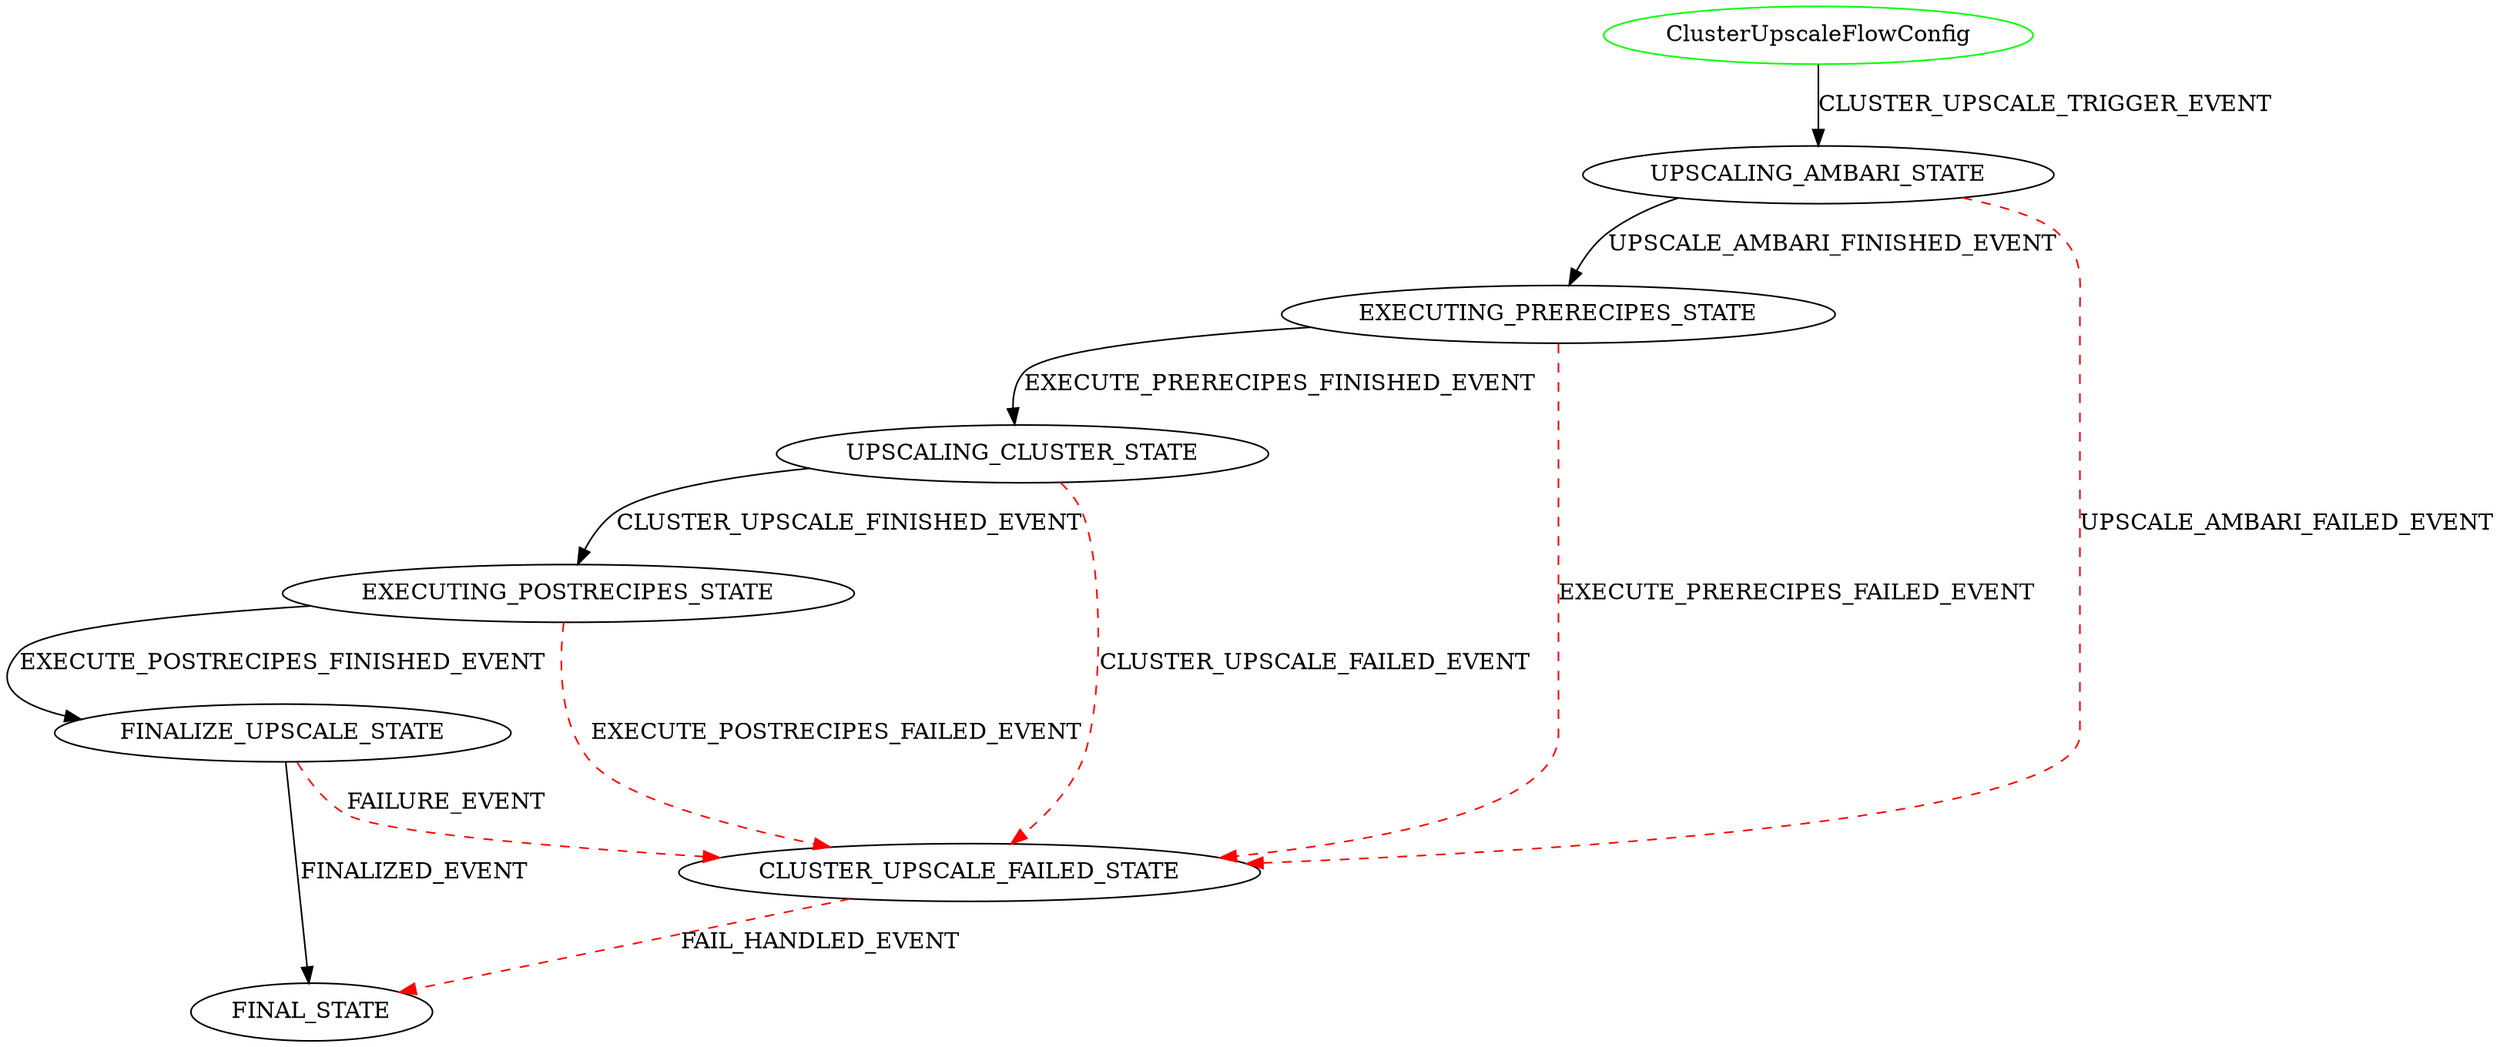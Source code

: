 digraph {
INIT_STATE [label="ClusterUpscaleFlowConfig" shape=ellipse color=green];
INIT_STATE -> UPSCALING_AMBARI_STATE [label="CLUSTER_UPSCALE_TRIGGER_EVENT" color=black style=solid];
UPSCALING_AMBARI_STATE -> EXECUTING_PRERECIPES_STATE [label="UPSCALE_AMBARI_FINISHED_EVENT" color=black style=solid];
UPSCALING_AMBARI_STATE -> CLUSTER_UPSCALE_FAILED_STATE [label="UPSCALE_AMBARI_FAILED_EVENT" color=red style=dashed];
CLUSTER_UPSCALE_FAILED_STATE -> FINAL_STATE [label="FAIL_HANDLED_EVENT" color=red style=dashed];
EXECUTING_PRERECIPES_STATE -> UPSCALING_CLUSTER_STATE [label="EXECUTE_PRERECIPES_FINISHED_EVENT" color=black style=solid];
EXECUTING_PRERECIPES_STATE -> CLUSTER_UPSCALE_FAILED_STATE [label="EXECUTE_PRERECIPES_FAILED_EVENT" color=red style=dashed];
UPSCALING_CLUSTER_STATE -> EXECUTING_POSTRECIPES_STATE [label="CLUSTER_UPSCALE_FINISHED_EVENT" color=black style=solid];
UPSCALING_CLUSTER_STATE -> CLUSTER_UPSCALE_FAILED_STATE [label="CLUSTER_UPSCALE_FAILED_EVENT" color=red style=dashed];
EXECUTING_POSTRECIPES_STATE -> FINALIZE_UPSCALE_STATE [label="EXECUTE_POSTRECIPES_FINISHED_EVENT" color=black style=solid];
EXECUTING_POSTRECIPES_STATE -> CLUSTER_UPSCALE_FAILED_STATE [label="EXECUTE_POSTRECIPES_FAILED_EVENT" color=red style=dashed];
FINALIZE_UPSCALE_STATE -> FINAL_STATE [label="FINALIZED_EVENT" color=black style=solid];
FINALIZE_UPSCALE_STATE -> CLUSTER_UPSCALE_FAILED_STATE [label="FAILURE_EVENT" color=red style=dashed];
}